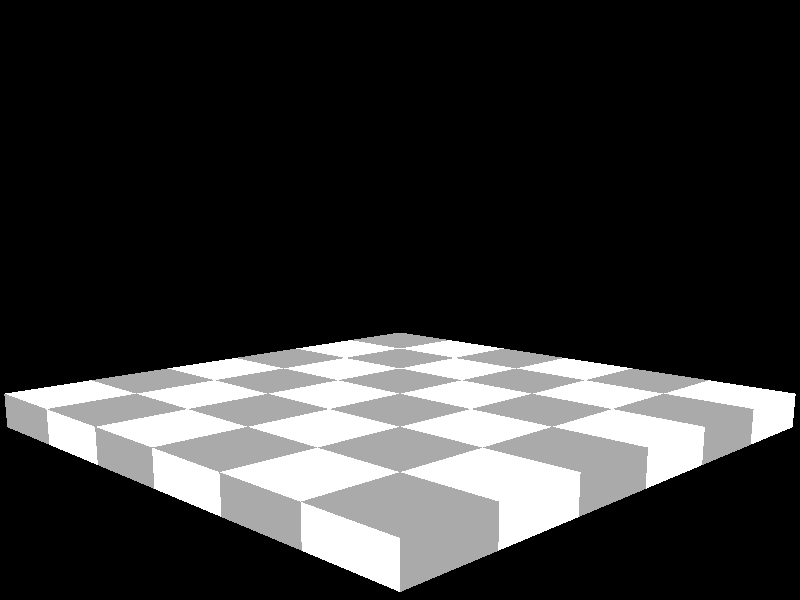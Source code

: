 #include "colors.inc"
camera {
	location <0,3,-10>
	look_at <0,0.7,4>
	right x up y //Square aspect ratio
	angle 45
}

box {
	<-3,0,-3>, <3,-0.5,3>
	//pigment { checker White Gray}
	pigment { checker White Gray40}
	rotate y*45
	finish { diffuse 0.75 }
	finish { reflection 0.5 }
	}

light_source{
	<8,8,-12> rgb <1,1,1>
	}
	

